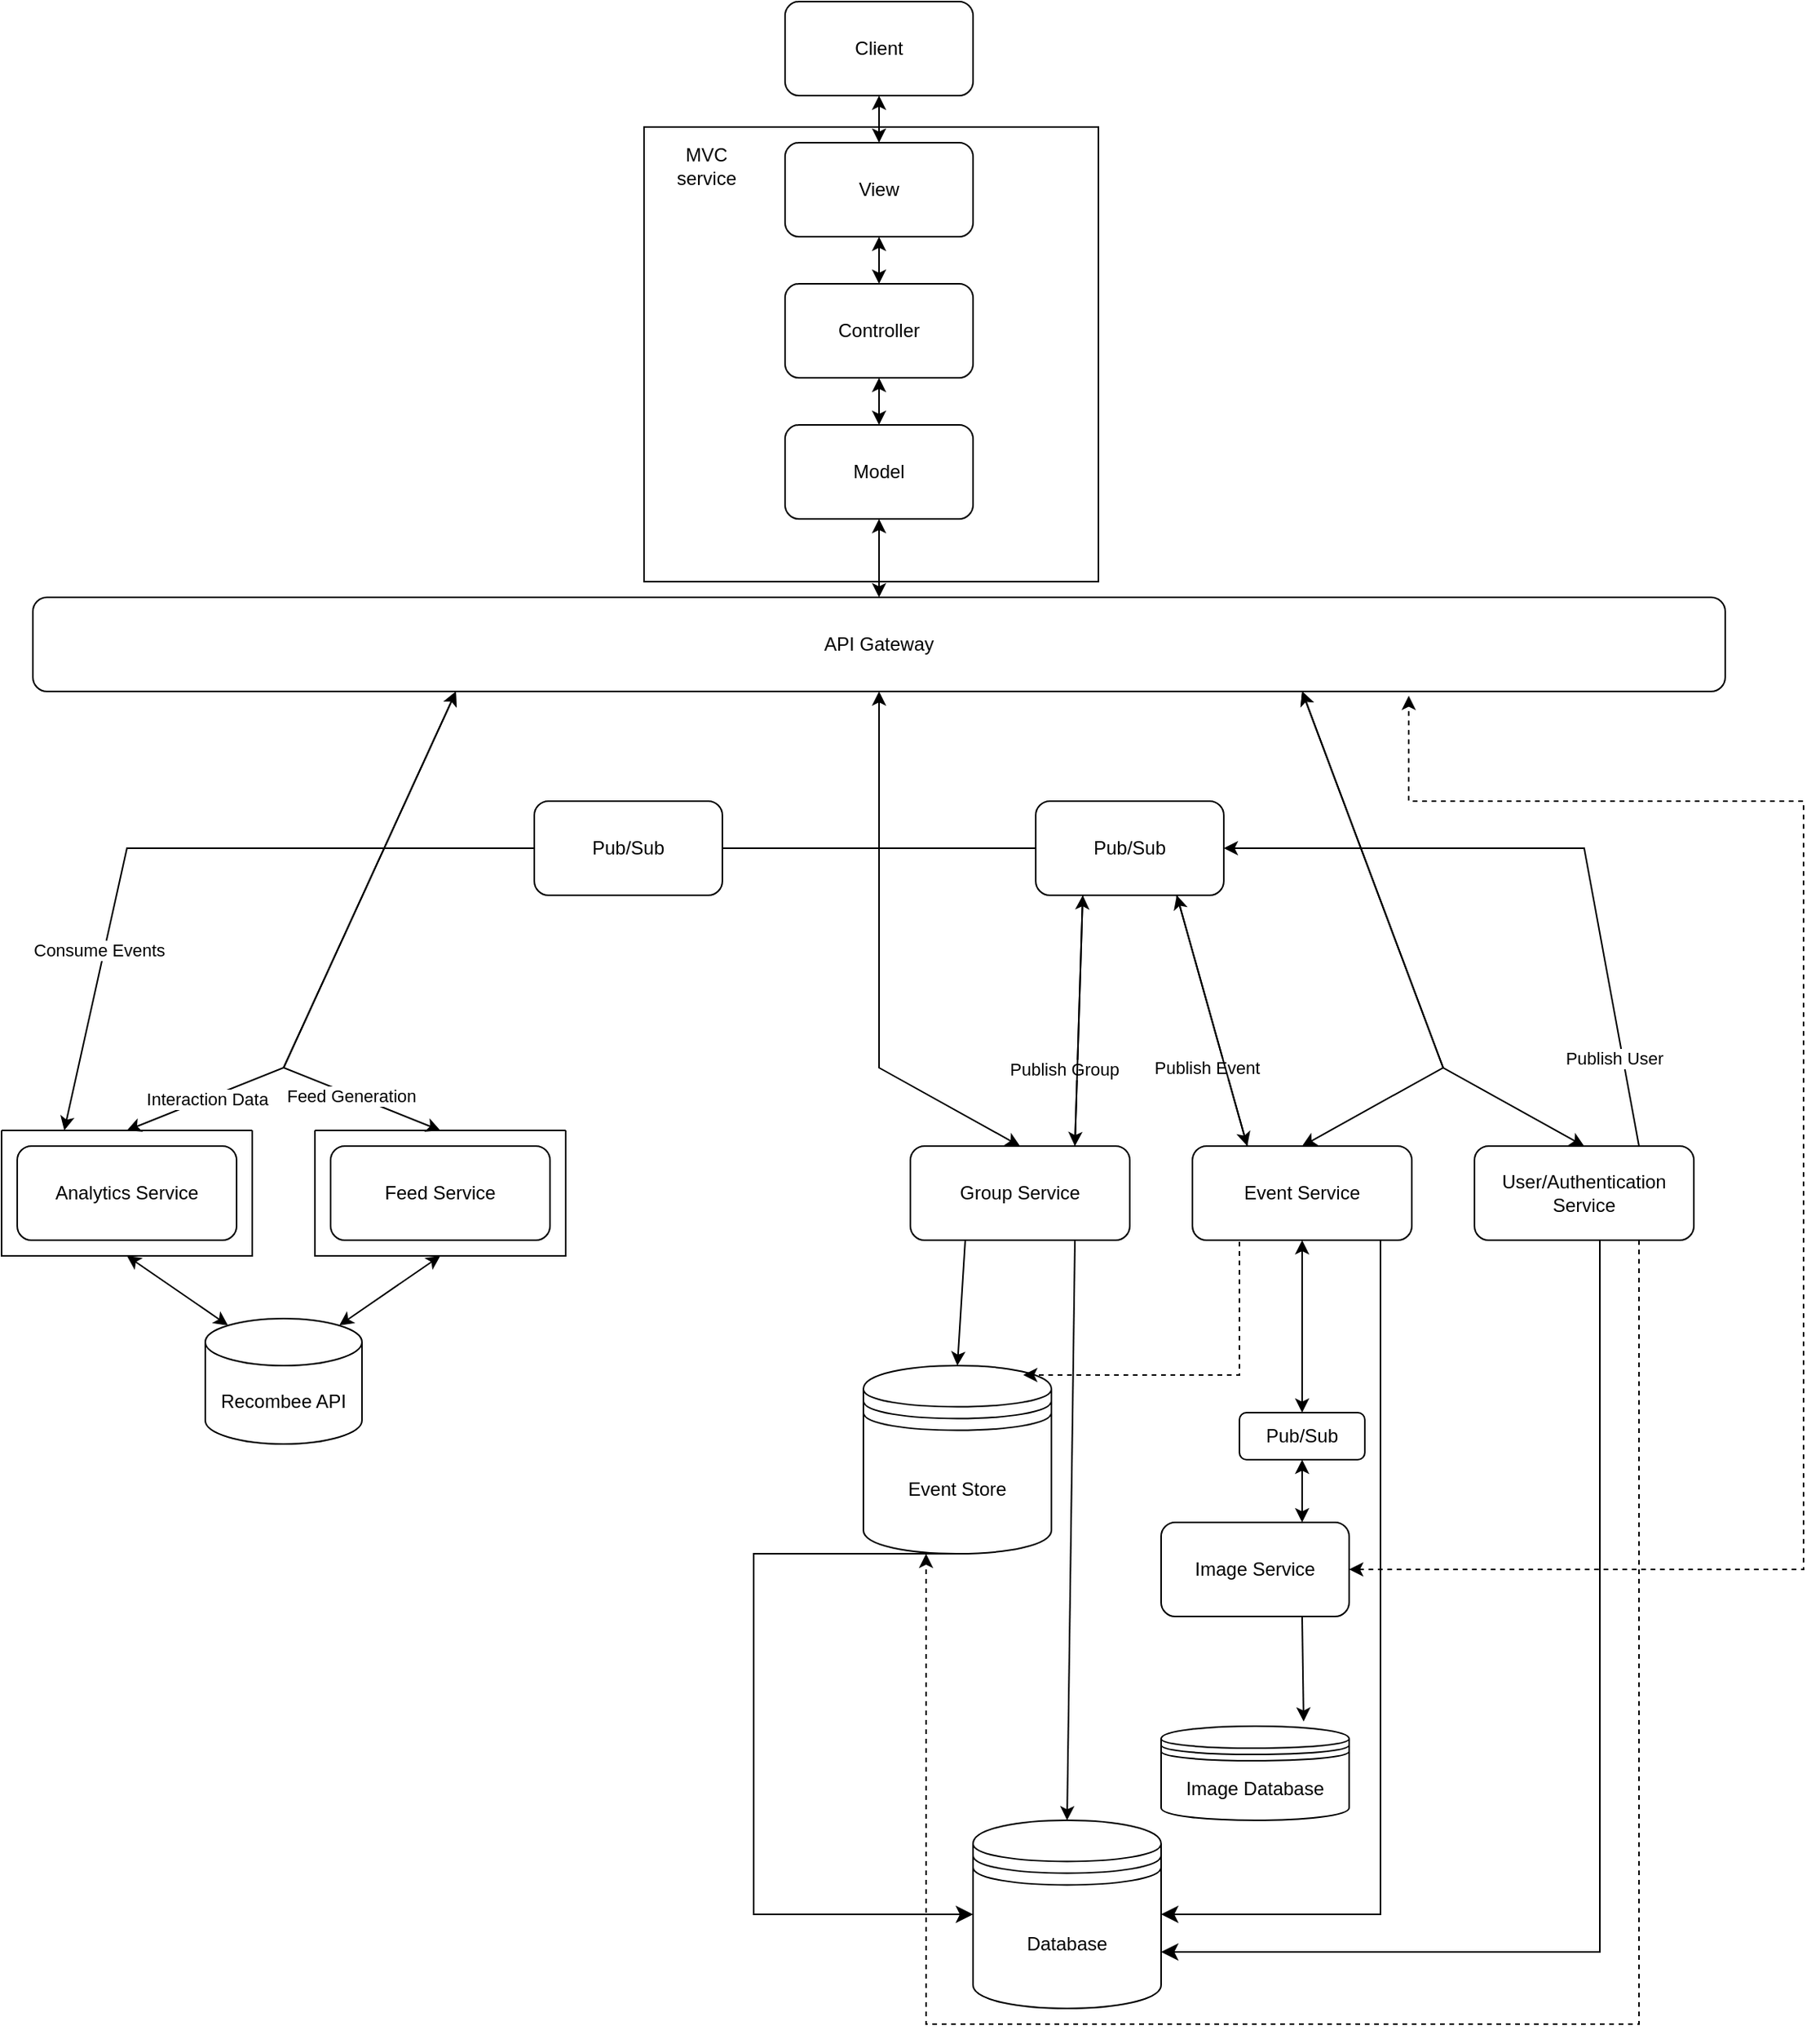 <mxfile version="24.2.0" type="device">
  <diagram name="Page-1" id="YAerP5JF5GXIHwTnvSIO">
    <mxGraphModel dx="2790" dy="2387" grid="1" gridSize="10" guides="1" tooltips="1" connect="1" arrows="1" fold="1" page="1" pageScale="1" pageWidth="850" pageHeight="1100" math="0" shadow="0">
      <root>
        <mxCell id="0" />
        <mxCell id="1" parent="0" />
        <mxCell id="eWX2FRJAfKCl9mfe7b8o-7" value="" style="endArrow=classic;startArrow=classic;html=1;rounded=0;exitX=1;exitY=0.5;exitDx=0;exitDy=0;entryX=0.813;entryY=1.046;entryDx=0;entryDy=0;entryPerimeter=0;dashed=1;edgeStyle=orthogonalEdgeStyle;" parent="1" source="eWX2FRJAfKCl9mfe7b8o-4" target="QEH-ZcO3VVwQa852Ltvt-11" edge="1">
          <mxGeometry width="50" height="50" relative="1" as="geometry">
            <mxPoint x="730" y="170" as="sourcePoint" />
            <mxPoint x="780" y="120" as="targetPoint" />
            <Array as="points">
              <mxPoint x="1250" y="480" />
              <mxPoint x="1250" y="-10" />
              <mxPoint x="998" y="-10" />
            </Array>
          </mxGeometry>
        </mxCell>
        <mxCell id="BQzA7x_6l7MUNEa52RmE-23" value="" style="whiteSpace=wrap;html=1;aspect=fixed;" parent="1" vertex="1">
          <mxGeometry x="510" y="-440" width="290" height="290" as="geometry" />
        </mxCell>
        <mxCell id="QEH-ZcO3VVwQa852Ltvt-2" value="" style="swimlane;startSize=0;" parent="1" vertex="1">
          <mxGeometry x="100" y="200" width="160" height="80" as="geometry" />
        </mxCell>
        <mxCell id="QEH-ZcO3VVwQa852Ltvt-1" value="Analytics Service" style="rounded=1;whiteSpace=wrap;html=1;" parent="QEH-ZcO3VVwQa852Ltvt-2" vertex="1">
          <mxGeometry x="10" y="10" width="140" height="60" as="geometry" />
        </mxCell>
        <mxCell id="QEH-ZcO3VVwQa852Ltvt-4" value="" style="swimlane;startSize=0;gradientColor=none;" parent="1" vertex="1">
          <mxGeometry x="300" y="200" width="160" height="80" as="geometry" />
        </mxCell>
        <mxCell id="QEH-ZcO3VVwQa852Ltvt-5" value="Feed Service" style="rounded=1;whiteSpace=wrap;html=1;" parent="QEH-ZcO3VVwQa852Ltvt-4" vertex="1">
          <mxGeometry x="10" y="10" width="140" height="60" as="geometry" />
        </mxCell>
        <mxCell id="QEH-ZcO3VVwQa852Ltvt-7" value="Recombee API" style="shape=cylinder3;whiteSpace=wrap;html=1;boundedLbl=1;backgroundOutline=1;size=15;" parent="1" vertex="1">
          <mxGeometry x="230" y="320" width="100" height="80" as="geometry" />
        </mxCell>
        <mxCell id="QEH-ZcO3VVwQa852Ltvt-9" value="" style="endArrow=classic;startArrow=classic;html=1;rounded=0;exitX=0.855;exitY=0;exitDx=0;exitDy=4.35;exitPerimeter=0;entryX=0.5;entryY=1;entryDx=0;entryDy=0;" parent="1" source="QEH-ZcO3VVwQa852Ltvt-7" target="QEH-ZcO3VVwQa852Ltvt-4" edge="1">
          <mxGeometry width="50" height="50" relative="1" as="geometry">
            <mxPoint x="420" y="330" as="sourcePoint" />
            <mxPoint x="470" y="280" as="targetPoint" />
          </mxGeometry>
        </mxCell>
        <mxCell id="QEH-ZcO3VVwQa852Ltvt-10" value="" style="endArrow=classic;startArrow=classic;html=1;rounded=0;exitX=0.5;exitY=1;exitDx=0;exitDy=0;entryX=0.145;entryY=0;entryDx=0;entryDy=4.35;entryPerimeter=0;" parent="1" source="QEH-ZcO3VVwQa852Ltvt-2" target="QEH-ZcO3VVwQa852Ltvt-7" edge="1">
          <mxGeometry width="50" height="50" relative="1" as="geometry">
            <mxPoint x="420" y="330" as="sourcePoint" />
            <mxPoint x="470" y="280" as="targetPoint" />
          </mxGeometry>
        </mxCell>
        <mxCell id="QEH-ZcO3VVwQa852Ltvt-11" value="API Gateway" style="rounded=1;whiteSpace=wrap;html=1;" parent="1" vertex="1">
          <mxGeometry x="120" y="-140" width="1080" height="60" as="geometry" />
        </mxCell>
        <mxCell id="QEH-ZcO3VVwQa852Ltvt-12" value="" style="endArrow=classic;startArrow=classic;html=1;rounded=0;exitX=0.5;exitY=0;exitDx=0;exitDy=0;entryX=0.25;entryY=1;entryDx=0;entryDy=0;" parent="1" source="QEH-ZcO3VVwQa852Ltvt-2" target="QEH-ZcO3VVwQa852Ltvt-11" edge="1">
          <mxGeometry width="50" height="50" relative="1" as="geometry">
            <mxPoint x="500" y="230" as="sourcePoint" />
            <mxPoint x="550" y="180" as="targetPoint" />
            <Array as="points">
              <mxPoint x="280" y="160" />
            </Array>
          </mxGeometry>
        </mxCell>
        <mxCell id="QEH-ZcO3VVwQa852Ltvt-45" value="Interaction Data" style="edgeLabel;html=1;align=center;verticalAlign=middle;resizable=0;points=[];" parent="QEH-ZcO3VVwQa852Ltvt-12" vertex="1" connectable="0">
          <mxGeometry x="-0.707" relative="1" as="geometry">
            <mxPoint as="offset" />
          </mxGeometry>
        </mxCell>
        <mxCell id="QEH-ZcO3VVwQa852Ltvt-13" value="" style="endArrow=classic;startArrow=classic;html=1;rounded=0;entryX=0.25;entryY=1;entryDx=0;entryDy=0;exitX=0.5;exitY=0;exitDx=0;exitDy=0;" parent="1" source="QEH-ZcO3VVwQa852Ltvt-4" target="QEH-ZcO3VVwQa852Ltvt-11" edge="1">
          <mxGeometry width="50" height="50" relative="1" as="geometry">
            <mxPoint x="500" y="230" as="sourcePoint" />
            <mxPoint x="550" y="180" as="targetPoint" />
            <Array as="points">
              <mxPoint x="280" y="160" />
            </Array>
          </mxGeometry>
        </mxCell>
        <mxCell id="QEH-ZcO3VVwQa852Ltvt-46" value="Feed Generation" style="edgeLabel;html=1;align=center;verticalAlign=middle;resizable=0;points=[];" parent="QEH-ZcO3VVwQa852Ltvt-13" vertex="1" connectable="0">
          <mxGeometry x="-0.67" y="1" relative="1" as="geometry">
            <mxPoint as="offset" />
          </mxGeometry>
        </mxCell>
        <mxCell id="QEH-ZcO3VVwQa852Ltvt-17" value="Group Service" style="rounded=1;whiteSpace=wrap;html=1;" parent="1" vertex="1">
          <mxGeometry x="680" y="210" width="140" height="60" as="geometry" />
        </mxCell>
        <mxCell id="QEH-ZcO3VVwQa852Ltvt-18" value="Event Service" style="rounded=1;whiteSpace=wrap;html=1;" parent="1" vertex="1">
          <mxGeometry x="860" y="210" width="140" height="60" as="geometry" />
        </mxCell>
        <mxCell id="QEH-ZcO3VVwQa852Ltvt-20" value="User/Authentication Service" style="rounded=1;whiteSpace=wrap;html=1;" parent="1" vertex="1">
          <mxGeometry x="1040" y="210" width="140" height="60" as="geometry" />
        </mxCell>
        <mxCell id="QEH-ZcO3VVwQa852Ltvt-22" value="" style="endArrow=classic;startArrow=classic;html=1;rounded=0;exitX=0.5;exitY=0;exitDx=0;exitDy=0;entryX=0.5;entryY=1;entryDx=0;entryDy=0;" parent="1" source="QEH-ZcO3VVwQa852Ltvt-17" target="QEH-ZcO3VVwQa852Ltvt-11" edge="1">
          <mxGeometry width="50" height="50" relative="1" as="geometry">
            <mxPoint x="800" y="220" as="sourcePoint" />
            <mxPoint x="850" y="170" as="targetPoint" />
            <Array as="points">
              <mxPoint x="660" y="160" />
            </Array>
          </mxGeometry>
        </mxCell>
        <mxCell id="QEH-ZcO3VVwQa852Ltvt-23" value="" style="endArrow=classic;startArrow=classic;html=1;rounded=0;entryX=0.75;entryY=1;entryDx=0;entryDy=0;exitX=0.5;exitY=0;exitDx=0;exitDy=0;" parent="1" source="QEH-ZcO3VVwQa852Ltvt-18" target="QEH-ZcO3VVwQa852Ltvt-11" edge="1">
          <mxGeometry width="50" height="50" relative="1" as="geometry">
            <mxPoint x="800" y="220" as="sourcePoint" />
            <mxPoint x="850" y="170" as="targetPoint" />
            <Array as="points">
              <mxPoint x="1020" y="160" />
            </Array>
          </mxGeometry>
        </mxCell>
        <mxCell id="QEH-ZcO3VVwQa852Ltvt-24" value="" style="endArrow=classic;startArrow=classic;html=1;rounded=0;entryX=0.75;entryY=1;entryDx=0;entryDy=0;exitX=0.5;exitY=0;exitDx=0;exitDy=0;" parent="1" source="QEH-ZcO3VVwQa852Ltvt-20" target="QEH-ZcO3VVwQa852Ltvt-11" edge="1">
          <mxGeometry width="50" height="50" relative="1" as="geometry">
            <mxPoint x="800" y="220" as="sourcePoint" />
            <mxPoint x="850" y="170" as="targetPoint" />
            <Array as="points">
              <mxPoint x="1020" y="160" />
            </Array>
          </mxGeometry>
        </mxCell>
        <mxCell id="QEH-ZcO3VVwQa852Ltvt-26" value="Pub/Sub" style="rounded=1;whiteSpace=wrap;html=1;" parent="1" vertex="1">
          <mxGeometry x="440" y="-10" width="120" height="60" as="geometry" />
        </mxCell>
        <mxCell id="QEH-ZcO3VVwQa852Ltvt-27" value="Pub/Sub" style="rounded=1;whiteSpace=wrap;html=1;" parent="1" vertex="1">
          <mxGeometry x="760" y="-10" width="120" height="60" as="geometry" />
        </mxCell>
        <mxCell id="QEH-ZcO3VVwQa852Ltvt-33" value="" style="endArrow=classic;html=1;rounded=0;exitX=0.25;exitY=0;exitDx=0;exitDy=0;entryX=0.75;entryY=1;entryDx=0;entryDy=0;" parent="1" source="QEH-ZcO3VVwQa852Ltvt-18" target="QEH-ZcO3VVwQa852Ltvt-27" edge="1">
          <mxGeometry width="50" height="50" relative="1" as="geometry">
            <mxPoint x="550" y="190" as="sourcePoint" />
            <mxPoint x="600" y="140" as="targetPoint" />
          </mxGeometry>
        </mxCell>
        <mxCell id="QEH-ZcO3VVwQa852Ltvt-34" value="Publish Event" style="edgeLabel;html=1;align=center;verticalAlign=middle;resizable=0;points=[];" parent="QEH-ZcO3VVwQa852Ltvt-33" vertex="1" connectable="0">
          <mxGeometry x="0.102" y="-1" relative="1" as="geometry">
            <mxPoint x="-2" y="38" as="offset" />
          </mxGeometry>
        </mxCell>
        <mxCell id="QEH-ZcO3VVwQa852Ltvt-35" value="" style="endArrow=classic;html=1;rounded=0;exitX=0.75;exitY=0;exitDx=0;exitDy=0;entryX=0.25;entryY=1;entryDx=0;entryDy=0;" parent="1" source="QEH-ZcO3VVwQa852Ltvt-17" target="QEH-ZcO3VVwQa852Ltvt-27" edge="1">
          <mxGeometry width="50" height="50" relative="1" as="geometry">
            <mxPoint x="820" y="190" as="sourcePoint" />
            <mxPoint x="870" y="140" as="targetPoint" />
          </mxGeometry>
        </mxCell>
        <mxCell id="QEH-ZcO3VVwQa852Ltvt-36" value="Publish Group" style="edgeLabel;html=1;align=center;verticalAlign=middle;resizable=0;points=[];" parent="QEH-ZcO3VVwQa852Ltvt-35" vertex="1" connectable="0">
          <mxGeometry x="0.218" y="2" relative="1" as="geometry">
            <mxPoint x="-8" y="48" as="offset" />
          </mxGeometry>
        </mxCell>
        <mxCell id="QEH-ZcO3VVwQa852Ltvt-38" value="" style="endArrow=none;html=1;rounded=0;exitX=1;exitY=0.5;exitDx=0;exitDy=0;entryX=0;entryY=0.5;entryDx=0;entryDy=0;" parent="1" source="QEH-ZcO3VVwQa852Ltvt-26" target="QEH-ZcO3VVwQa852Ltvt-27" edge="1">
          <mxGeometry width="50" height="50" relative="1" as="geometry">
            <mxPoint x="520" y="190" as="sourcePoint" />
            <mxPoint x="570" y="140" as="targetPoint" />
          </mxGeometry>
        </mxCell>
        <mxCell id="QEH-ZcO3VVwQa852Ltvt-39" value="" style="endArrow=classic;html=1;rounded=0;exitX=0;exitY=0.5;exitDx=0;exitDy=0;entryX=0.25;entryY=0;entryDx=0;entryDy=0;" parent="1" source="QEH-ZcO3VVwQa852Ltvt-26" target="QEH-ZcO3VVwQa852Ltvt-2" edge="1">
          <mxGeometry width="50" height="50" relative="1" as="geometry">
            <mxPoint x="500" y="190" as="sourcePoint" />
            <mxPoint x="550" y="140" as="targetPoint" />
            <Array as="points">
              <mxPoint x="180" y="20" />
            </Array>
          </mxGeometry>
        </mxCell>
        <mxCell id="QEH-ZcO3VVwQa852Ltvt-40" value="Consume Events" style="edgeLabel;html=1;align=center;verticalAlign=middle;resizable=0;points=[];" parent="QEH-ZcO3VVwQa852Ltvt-39" vertex="1" connectable="0">
          <mxGeometry x="0.472" y="-4" relative="1" as="geometry">
            <mxPoint as="offset" />
          </mxGeometry>
        </mxCell>
        <mxCell id="QEH-ZcO3VVwQa852Ltvt-41" value="" style="endArrow=classic;html=1;rounded=0;exitX=0.75;exitY=0;exitDx=0;exitDy=0;entryX=1;entryY=0.5;entryDx=0;entryDy=0;" parent="1" source="QEH-ZcO3VVwQa852Ltvt-20" target="QEH-ZcO3VVwQa852Ltvt-27" edge="1">
          <mxGeometry width="50" height="50" relative="1" as="geometry">
            <mxPoint x="720" y="180" as="sourcePoint" />
            <mxPoint x="770" y="130" as="targetPoint" />
            <Array as="points">
              <mxPoint x="1110" y="20" />
            </Array>
          </mxGeometry>
        </mxCell>
        <mxCell id="QEH-ZcO3VVwQa852Ltvt-42" value="Publish User" style="edgeLabel;html=1;align=center;verticalAlign=middle;resizable=0;points=[];" parent="QEH-ZcO3VVwQa852Ltvt-41" vertex="1" connectable="0">
          <mxGeometry x="-0.403" relative="1" as="geometry">
            <mxPoint x="7" y="68" as="offset" />
          </mxGeometry>
        </mxCell>
        <mxCell id="QEH-ZcO3VVwQa852Ltvt-43" value="" style="endArrow=classic;html=1;rounded=0;exitX=0.25;exitY=1;exitDx=0;exitDy=0;entryX=0.75;entryY=0;entryDx=0;entryDy=0;" parent="1" source="QEH-ZcO3VVwQa852Ltvt-27" target="QEH-ZcO3VVwQa852Ltvt-17" edge="1">
          <mxGeometry width="50" height="50" relative="1" as="geometry">
            <mxPoint x="660" y="180" as="sourcePoint" />
            <mxPoint x="710" y="130" as="targetPoint" />
          </mxGeometry>
        </mxCell>
        <mxCell id="QEH-ZcO3VVwQa852Ltvt-44" value="" style="endArrow=classic;html=1;rounded=0;exitX=0.75;exitY=1;exitDx=0;exitDy=0;entryX=0.25;entryY=0;entryDx=0;entryDy=0;" parent="1" source="QEH-ZcO3VVwQa852Ltvt-27" target="QEH-ZcO3VVwQa852Ltvt-18" edge="1">
          <mxGeometry width="50" height="50" relative="1" as="geometry">
            <mxPoint x="710" y="180" as="sourcePoint" />
            <mxPoint x="760" y="130" as="targetPoint" />
          </mxGeometry>
        </mxCell>
        <mxCell id="QEH-ZcO3VVwQa852Ltvt-49" value="Client" style="rounded=1;whiteSpace=wrap;html=1;" parent="1" vertex="1">
          <mxGeometry x="600" y="-520" width="120" height="60" as="geometry" />
        </mxCell>
        <mxCell id="BQzA7x_6l7MUNEa52RmE-1" value="View" style="rounded=1;whiteSpace=wrap;html=1;" parent="1" vertex="1">
          <mxGeometry x="600" y="-430" width="120" height="60" as="geometry" />
        </mxCell>
        <mxCell id="BQzA7x_6l7MUNEa52RmE-3" value="" style="endArrow=classic;startArrow=classic;html=1;rounded=0;entryX=0.5;entryY=1;entryDx=0;entryDy=0;exitX=0.5;exitY=0;exitDx=0;exitDy=0;" parent="1" source="BQzA7x_6l7MUNEa52RmE-1" target="QEH-ZcO3VVwQa852Ltvt-49" edge="1">
          <mxGeometry width="50" height="50" relative="1" as="geometry">
            <mxPoint x="649.5" y="-300" as="sourcePoint" />
            <mxPoint x="649.5" y="-390" as="targetPoint" />
          </mxGeometry>
        </mxCell>
        <mxCell id="BQzA7x_6l7MUNEa52RmE-5" value="Event Store" style="shape=datastore;whiteSpace=wrap;html=1;" parent="1" vertex="1">
          <mxGeometry x="650" y="350" width="120" height="120" as="geometry" />
        </mxCell>
        <mxCell id="BQzA7x_6l7MUNEa52RmE-7" value="Database" style="shape=datastore;whiteSpace=wrap;html=1;" parent="1" vertex="1">
          <mxGeometry x="720" y="640" width="120" height="120" as="geometry" />
        </mxCell>
        <mxCell id="BQzA7x_6l7MUNEa52RmE-9" value="" style="endArrow=classic;html=1;rounded=0;exitX=0.25;exitY=1;exitDx=0;exitDy=0;entryX=0.5;entryY=0;entryDx=0;entryDy=0;" parent="1" source="QEH-ZcO3VVwQa852Ltvt-17" target="BQzA7x_6l7MUNEa52RmE-5" edge="1">
          <mxGeometry width="50" height="50" relative="1" as="geometry">
            <mxPoint x="820" y="300" as="sourcePoint" />
            <mxPoint x="870" y="250" as="targetPoint" />
          </mxGeometry>
        </mxCell>
        <mxCell id="BQzA7x_6l7MUNEa52RmE-10" value="" style="endArrow=classic;html=1;rounded=0;exitX=0.25;exitY=1;exitDx=0;exitDy=0;entryX=0.85;entryY=0.05;entryDx=0;entryDy=0;entryPerimeter=0;dashed=1;edgeStyle=elbowEdgeStyle;" parent="1" source="QEH-ZcO3VVwQa852Ltvt-18" target="BQzA7x_6l7MUNEa52RmE-5" edge="1">
          <mxGeometry width="50" height="50" relative="1" as="geometry">
            <mxPoint x="820" y="300" as="sourcePoint" />
            <mxPoint x="870" y="250" as="targetPoint" />
            <Array as="points">
              <mxPoint x="890" y="320" />
            </Array>
          </mxGeometry>
        </mxCell>
        <mxCell id="BQzA7x_6l7MUNEa52RmE-13" value="" style="edgeStyle=elbowEdgeStyle;elbow=horizontal;endArrow=classic;html=1;curved=0;rounded=0;endSize=8;startSize=8;entryX=1;entryY=0.7;entryDx=0;entryDy=0;exitX=0.75;exitY=1;exitDx=0;exitDy=0;" parent="1" source="QEH-ZcO3VVwQa852Ltvt-20" target="BQzA7x_6l7MUNEa52RmE-7" edge="1">
          <mxGeometry width="50" height="50" relative="1" as="geometry">
            <mxPoint x="990" y="390" as="sourcePoint" />
            <mxPoint x="1040" y="340" as="targetPoint" />
            <Array as="points">
              <mxPoint x="1120" y="420" />
            </Array>
          </mxGeometry>
        </mxCell>
        <mxCell id="BQzA7x_6l7MUNEa52RmE-15" value="" style="endArrow=classic;html=1;rounded=0;entryX=0.5;entryY=0;entryDx=0;entryDy=0;exitX=0.75;exitY=1;exitDx=0;exitDy=0;" parent="1" source="QEH-ZcO3VVwQa852Ltvt-17" target="BQzA7x_6l7MUNEa52RmE-7" edge="1">
          <mxGeometry width="50" height="50" relative="1" as="geometry">
            <mxPoint x="870" y="410" as="sourcePoint" />
            <mxPoint x="1040" y="340" as="targetPoint" />
          </mxGeometry>
        </mxCell>
        <mxCell id="BQzA7x_6l7MUNEa52RmE-18" value="Controller" style="rounded=1;whiteSpace=wrap;html=1;" parent="1" vertex="1">
          <mxGeometry x="600" y="-340" width="120" height="60" as="geometry" />
        </mxCell>
        <mxCell id="BQzA7x_6l7MUNEa52RmE-19" value="Model" style="rounded=1;whiteSpace=wrap;html=1;" parent="1" vertex="1">
          <mxGeometry x="600" y="-250" width="120" height="60" as="geometry" />
        </mxCell>
        <mxCell id="BQzA7x_6l7MUNEa52RmE-20" value="" style="endArrow=classic;startArrow=classic;html=1;rounded=0;exitX=0.5;exitY=1;exitDx=0;exitDy=0;entryX=0.5;entryY=0;entryDx=0;entryDy=0;" parent="1" source="BQzA7x_6l7MUNEa52RmE-1" target="BQzA7x_6l7MUNEa52RmE-18" edge="1">
          <mxGeometry width="50" height="50" relative="1" as="geometry">
            <mxPoint x="900" y="-190" as="sourcePoint" />
            <mxPoint x="950" y="-240" as="targetPoint" />
          </mxGeometry>
        </mxCell>
        <mxCell id="BQzA7x_6l7MUNEa52RmE-21" value="" style="endArrow=classic;startArrow=classic;html=1;rounded=0;exitX=0.5;exitY=1;exitDx=0;exitDy=0;entryX=0.5;entryY=0;entryDx=0;entryDy=0;" parent="1" source="BQzA7x_6l7MUNEa52RmE-18" target="BQzA7x_6l7MUNEa52RmE-19" edge="1">
          <mxGeometry width="50" height="50" relative="1" as="geometry">
            <mxPoint x="900" y="-190" as="sourcePoint" />
            <mxPoint x="950" y="-240" as="targetPoint" />
          </mxGeometry>
        </mxCell>
        <mxCell id="BQzA7x_6l7MUNEa52RmE-22" value="" style="endArrow=classic;startArrow=classic;html=1;rounded=0;exitX=0.5;exitY=1;exitDx=0;exitDy=0;entryX=0.5;entryY=0;entryDx=0;entryDy=0;" parent="1" source="BQzA7x_6l7MUNEa52RmE-19" target="QEH-ZcO3VVwQa852Ltvt-11" edge="1">
          <mxGeometry width="50" height="50" relative="1" as="geometry">
            <mxPoint x="900" y="-190" as="sourcePoint" />
            <mxPoint x="950" y="-240" as="targetPoint" />
          </mxGeometry>
        </mxCell>
        <mxCell id="BQzA7x_6l7MUNEa52RmE-24" value="MVC service" style="text;html=1;align=center;verticalAlign=middle;whiteSpace=wrap;rounded=0;" parent="1" vertex="1">
          <mxGeometry x="520" y="-430" width="60" height="30" as="geometry" />
        </mxCell>
        <mxCell id="eWX2FRJAfKCl9mfe7b8o-1" value="" style="edgeStyle=elbowEdgeStyle;elbow=horizontal;endArrow=classic;html=1;curved=0;rounded=0;endSize=8;startSize=8;entryX=0;entryY=0.5;entryDx=0;entryDy=0;exitX=0.5;exitY=1;exitDx=0;exitDy=0;" parent="1" source="BQzA7x_6l7MUNEa52RmE-5" target="BQzA7x_6l7MUNEa52RmE-7" edge="1">
          <mxGeometry width="50" height="50" relative="1" as="geometry">
            <mxPoint x="545" y="280" as="sourcePoint" />
            <mxPoint x="735" y="735" as="targetPoint" />
            <Array as="points">
              <mxPoint x="580" y="590" />
            </Array>
          </mxGeometry>
        </mxCell>
        <mxCell id="eWX2FRJAfKCl9mfe7b8o-2" value="" style="edgeStyle=elbowEdgeStyle;elbow=horizontal;endArrow=classic;html=1;curved=0;rounded=0;endSize=8;startSize=8;entryX=1;entryY=0.5;entryDx=0;entryDy=0;exitX=0.75;exitY=1;exitDx=0;exitDy=0;" parent="1" source="QEH-ZcO3VVwQa852Ltvt-18" target="BQzA7x_6l7MUNEa52RmE-7" edge="1">
          <mxGeometry width="50" height="50" relative="1" as="geometry">
            <mxPoint x="1155" y="280" as="sourcePoint" />
            <mxPoint x="860" y="724" as="targetPoint" />
            <Array as="points">
              <mxPoint x="980" y="480" />
            </Array>
          </mxGeometry>
        </mxCell>
        <mxCell id="eWX2FRJAfKCl9mfe7b8o-3" value="Image Database" style="shape=datastore;whiteSpace=wrap;html=1;" parent="1" vertex="1">
          <mxGeometry x="840" y="580" width="120" height="60" as="geometry" />
        </mxCell>
        <mxCell id="eWX2FRJAfKCl9mfe7b8o-4" value="Image Service" style="rounded=1;whiteSpace=wrap;html=1;" parent="1" vertex="1">
          <mxGeometry x="840" y="450" width="120" height="60" as="geometry" />
        </mxCell>
        <mxCell id="eWX2FRJAfKCl9mfe7b8o-6" value="" style="endArrow=classic;html=1;rounded=0;exitX=0.75;exitY=1;exitDx=0;exitDy=0;entryX=0.758;entryY=-0.05;entryDx=0;entryDy=0;entryPerimeter=0;" parent="1" source="eWX2FRJAfKCl9mfe7b8o-4" target="eWX2FRJAfKCl9mfe7b8o-3" edge="1">
          <mxGeometry width="50" height="50" relative="1" as="geometry">
            <mxPoint x="1070" y="440" as="sourcePoint" />
            <mxPoint x="1120" y="390" as="targetPoint" />
          </mxGeometry>
        </mxCell>
        <mxCell id="r8C1L3rg7zYtAd1cTiYE-1" value="Pub/Sub" style="rounded=1;whiteSpace=wrap;html=1;" parent="1" vertex="1">
          <mxGeometry x="890" y="380" width="80" height="30" as="geometry" />
        </mxCell>
        <mxCell id="r8C1L3rg7zYtAd1cTiYE-2" value="" style="endArrow=classic;startArrow=classic;html=1;rounded=0;exitX=0.5;exitY=0;exitDx=0;exitDy=0;entryX=0.5;entryY=1;entryDx=0;entryDy=0;" parent="1" source="r8C1L3rg7zYtAd1cTiYE-1" target="QEH-ZcO3VVwQa852Ltvt-18" edge="1">
          <mxGeometry width="50" height="50" relative="1" as="geometry">
            <mxPoint x="1110" y="350" as="sourcePoint" />
            <mxPoint x="1160" y="300" as="targetPoint" />
          </mxGeometry>
        </mxCell>
        <mxCell id="r8C1L3rg7zYtAd1cTiYE-3" value="" style="endArrow=classic;startArrow=classic;html=1;rounded=0;exitX=0.5;exitY=1;exitDx=0;exitDy=0;entryX=0.75;entryY=0;entryDx=0;entryDy=0;" parent="1" source="r8C1L3rg7zYtAd1cTiYE-1" target="eWX2FRJAfKCl9mfe7b8o-4" edge="1">
          <mxGeometry width="50" height="50" relative="1" as="geometry">
            <mxPoint x="1110" y="350" as="sourcePoint" />
            <mxPoint x="1160" y="300" as="targetPoint" />
          </mxGeometry>
        </mxCell>
        <mxCell id="zcrxblNr5buPDL0T1mUp-1" value="" style="endArrow=classic;html=1;rounded=0;exitX=0.75;exitY=1;exitDx=0;exitDy=0;edgeStyle=elbowEdgeStyle;elbow=vertical;dashed=1;" edge="1" parent="1" source="QEH-ZcO3VVwQa852Ltvt-20">
          <mxGeometry width="50" height="50" relative="1" as="geometry">
            <mxPoint x="1065" y="270" as="sourcePoint" />
            <mxPoint x="690" y="470" as="targetPoint" />
            <Array as="points">
              <mxPoint x="920" y="770" />
            </Array>
          </mxGeometry>
        </mxCell>
      </root>
    </mxGraphModel>
  </diagram>
</mxfile>

